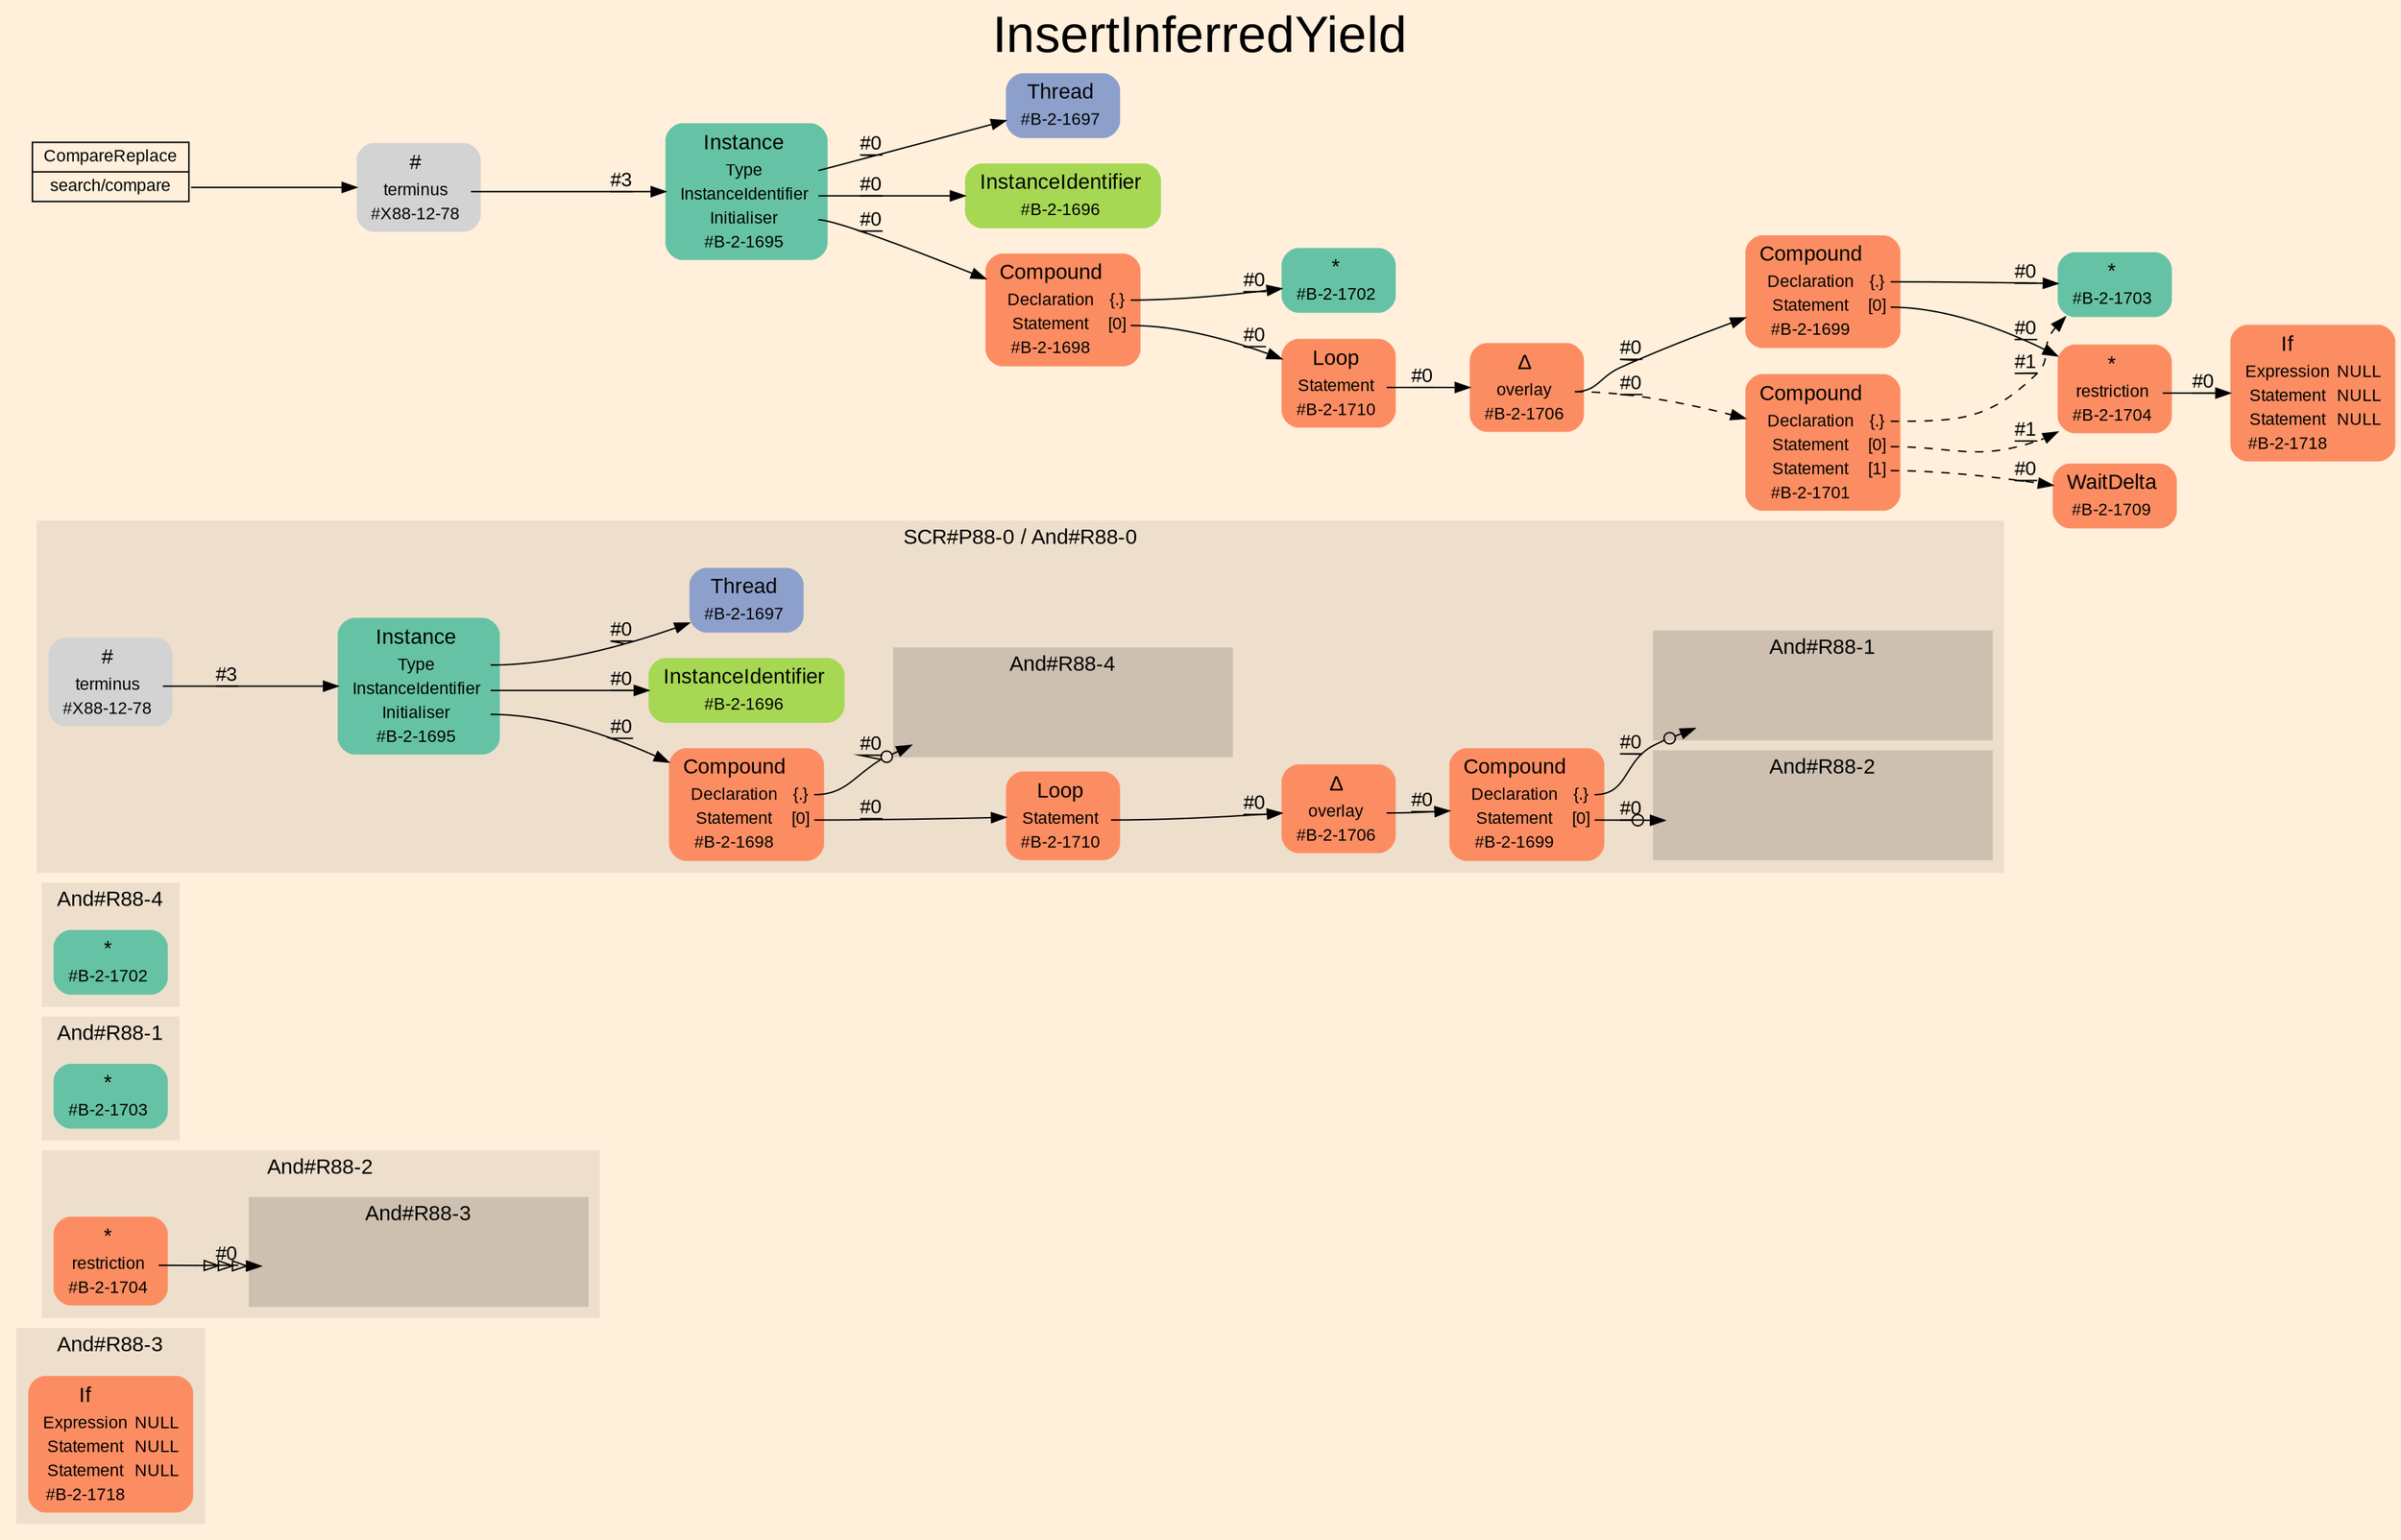 digraph "InsertInferredYield" {
label = "InsertInferredYield"
labelloc = t
fontsize = "36"
graph [
    rankdir = "LR"
    ranksep = 0.3
    bgcolor = antiquewhite1
    color = black
    fontcolor = black
    fontname = "Arial"
];
node [
    fontname = "Arial"
];
edge [
    fontname = "Arial"
];

// -------------------- figure And#R88-3 --------------------
// -------- region And#R88-3 ----------
subgraph "clusterAnd#R88-3" {
    label = "And#R88-3"
    style = "filled"
    color = antiquewhite2
    fontsize = "15"
    "And#R88-3/#B-2-1718" [
        // -------- block And#R88-3/#B-2-1718 ----------
        shape = "plaintext"
        fillcolor = "/set28/2"
        label = <<TABLE BORDER="0" CELLBORDER="0" CELLSPACING="0">
         <TR><TD><FONT POINT-SIZE="15.0">If</FONT></TD><TD></TD></TR>
         <TR><TD>Expression</TD><TD PORT="port0">NULL</TD></TR>
         <TR><TD>Statement</TD><TD PORT="port1">NULL</TD></TR>
         <TR><TD>Statement</TD><TD PORT="port2">NULL</TD></TR>
         <TR><TD>#B-2-1718</TD><TD PORT="port3"></TD></TR>
        </TABLE>>
        style = "rounded,filled"
        fontsize = "12"
    ];
    
}


// -------------------- figure And#R88-2 --------------------
// -------- region And#R88-2 ----------
subgraph "clusterAnd#R88-2" {
    label = "And#R88-2"
    style = "filled"
    color = antiquewhite2
    fontsize = "15"
    "And#R88-2/#B-2-1704" [
        // -------- block And#R88-2/#B-2-1704 ----------
        shape = "plaintext"
        fillcolor = "/set28/2"
        label = <<TABLE BORDER="0" CELLBORDER="0" CELLSPACING="0">
         <TR><TD><FONT POINT-SIZE="15.0">*</FONT></TD><TD></TD></TR>
         <TR><TD>restriction</TD><TD PORT="port0"></TD></TR>
         <TR><TD>#B-2-1704</TD><TD PORT="port1"></TD></TR>
        </TABLE>>
        style = "rounded,filled"
        fontsize = "12"
    ];
    
    // -------- region And#R88-2/And#R88-3 ----------
    subgraph "clusterAnd#R88-2/And#R88-3" {
        label = "And#R88-3"
        style = "filled"
        color = antiquewhite3
        fontsize = "15"
        "And#R88-2/And#R88-3/#B-2-1718" [
            // -------- block And#R88-2/And#R88-3/#B-2-1718 ----------
            shape = none
            fillcolor = "/set28/2"
            style = "invisible"
        ];
        
    }
    
}

"And#R88-2/#B-2-1704":port0 -> "And#R88-2/And#R88-3/#B-2-1718" [
    arrowhead="normalonormalonormalonormal"
    label = "#0"
    decorate = true
    color = black
    fontcolor = black
];


// -------------------- figure And#R88-1 --------------------
// -------- region And#R88-1 ----------
subgraph "clusterAnd#R88-1" {
    label = "And#R88-1"
    style = "filled"
    color = antiquewhite2
    fontsize = "15"
    "And#R88-1/#B-2-1703" [
        // -------- block And#R88-1/#B-2-1703 ----------
        shape = "plaintext"
        fillcolor = "/set28/1"
        label = <<TABLE BORDER="0" CELLBORDER="0" CELLSPACING="0">
         <TR><TD><FONT POINT-SIZE="15.0">*</FONT></TD><TD></TD></TR>
         <TR><TD>#B-2-1703</TD><TD PORT="port0"></TD></TR>
        </TABLE>>
        style = "rounded,filled"
        fontsize = "12"
    ];
    
}


// -------------------- figure And#R88-4 --------------------
// -------- region And#R88-4 ----------
subgraph "clusterAnd#R88-4" {
    label = "And#R88-4"
    style = "filled"
    color = antiquewhite2
    fontsize = "15"
    "And#R88-4/#B-2-1702" [
        // -------- block And#R88-4/#B-2-1702 ----------
        shape = "plaintext"
        fillcolor = "/set28/1"
        label = <<TABLE BORDER="0" CELLBORDER="0" CELLSPACING="0">
         <TR><TD><FONT POINT-SIZE="15.0">*</FONT></TD><TD></TD></TR>
         <TR><TD>#B-2-1702</TD><TD PORT="port0"></TD></TR>
        </TABLE>>
        style = "rounded,filled"
        fontsize = "12"
    ];
    
}


// -------------------- figure And#R88-0 --------------------
// -------- region And#R88-0 ----------
subgraph "clusterAnd#R88-0" {
    label = "SCR#P88-0 / And#R88-0"
    style = "filled"
    color = antiquewhite2
    fontsize = "15"
    "And#R88-0/#B-2-1697" [
        // -------- block And#R88-0/#B-2-1697 ----------
        shape = "plaintext"
        fillcolor = "/set28/3"
        label = <<TABLE BORDER="0" CELLBORDER="0" CELLSPACING="0">
         <TR><TD><FONT POINT-SIZE="15.0">Thread</FONT></TD><TD></TD></TR>
         <TR><TD>#B-2-1697</TD><TD PORT="port0"></TD></TR>
        </TABLE>>
        style = "rounded,filled"
        fontsize = "12"
    ];
    
    "And#R88-0/#B-2-1699" [
        // -------- block And#R88-0/#B-2-1699 ----------
        shape = "plaintext"
        fillcolor = "/set28/2"
        label = <<TABLE BORDER="0" CELLBORDER="0" CELLSPACING="0">
         <TR><TD><FONT POINT-SIZE="15.0">Compound</FONT></TD><TD></TD></TR>
         <TR><TD>Declaration</TD><TD PORT="port0">{.}</TD></TR>
         <TR><TD>Statement</TD><TD PORT="port1">[0]</TD></TR>
         <TR><TD>#B-2-1699</TD><TD PORT="port2"></TD></TR>
        </TABLE>>
        style = "rounded,filled"
        fontsize = "12"
    ];
    
    "And#R88-0/#B-2-1695" [
        // -------- block And#R88-0/#B-2-1695 ----------
        shape = "plaintext"
        fillcolor = "/set28/1"
        label = <<TABLE BORDER="0" CELLBORDER="0" CELLSPACING="0">
         <TR><TD><FONT POINT-SIZE="15.0">Instance</FONT></TD><TD></TD></TR>
         <TR><TD>Type</TD><TD PORT="port0"></TD></TR>
         <TR><TD>InstanceIdentifier</TD><TD PORT="port1"></TD></TR>
         <TR><TD>Initialiser</TD><TD PORT="port2"></TD></TR>
         <TR><TD>#B-2-1695</TD><TD PORT="port3"></TD></TR>
        </TABLE>>
        style = "rounded,filled"
        fontsize = "12"
    ];
    
    "And#R88-0/#B-2-1698" [
        // -------- block And#R88-0/#B-2-1698 ----------
        shape = "plaintext"
        fillcolor = "/set28/2"
        label = <<TABLE BORDER="0" CELLBORDER="0" CELLSPACING="0">
         <TR><TD><FONT POINT-SIZE="15.0">Compound</FONT></TD><TD></TD></TR>
         <TR><TD>Declaration</TD><TD PORT="port0">{.}</TD></TR>
         <TR><TD>Statement</TD><TD PORT="port1">[0]</TD></TR>
         <TR><TD>#B-2-1698</TD><TD PORT="port2"></TD></TR>
        </TABLE>>
        style = "rounded,filled"
        fontsize = "12"
    ];
    
    "And#R88-0/#B-2-1696" [
        // -------- block And#R88-0/#B-2-1696 ----------
        shape = "plaintext"
        fillcolor = "/set28/5"
        label = <<TABLE BORDER="0" CELLBORDER="0" CELLSPACING="0">
         <TR><TD><FONT POINT-SIZE="15.0">InstanceIdentifier</FONT></TD><TD></TD></TR>
         <TR><TD>#B-2-1696</TD><TD PORT="port0"></TD></TR>
        </TABLE>>
        style = "rounded,filled"
        fontsize = "12"
    ];
    
    "And#R88-0/#X88-12-78" [
        // -------- block And#R88-0/#X88-12-78 ----------
        shape = "plaintext"
        label = <<TABLE BORDER="0" CELLBORDER="0" CELLSPACING="0">
         <TR><TD><FONT POINT-SIZE="15.0">#</FONT></TD><TD></TD></TR>
         <TR><TD>terminus</TD><TD PORT="port0"></TD></TR>
         <TR><TD>#X88-12-78</TD><TD PORT="port1"></TD></TR>
        </TABLE>>
        style = "rounded,filled"
        fontsize = "12"
    ];
    
    "And#R88-0/#B-2-1710" [
        // -------- block And#R88-0/#B-2-1710 ----------
        shape = "plaintext"
        fillcolor = "/set28/2"
        label = <<TABLE BORDER="0" CELLBORDER="0" CELLSPACING="0">
         <TR><TD><FONT POINT-SIZE="15.0">Loop</FONT></TD><TD></TD></TR>
         <TR><TD>Statement</TD><TD PORT="port0"></TD></TR>
         <TR><TD>#B-2-1710</TD><TD PORT="port1"></TD></TR>
        </TABLE>>
        style = "rounded,filled"
        fontsize = "12"
    ];
    
    "And#R88-0/#B-2-1706" [
        // -------- block And#R88-0/#B-2-1706 ----------
        shape = "plaintext"
        fillcolor = "/set28/2"
        label = <<TABLE BORDER="0" CELLBORDER="0" CELLSPACING="0">
         <TR><TD><FONT POINT-SIZE="15.0">Δ</FONT></TD><TD></TD></TR>
         <TR><TD>overlay</TD><TD PORT="port0"></TD></TR>
         <TR><TD>#B-2-1706</TD><TD PORT="port1"></TD></TR>
        </TABLE>>
        style = "rounded,filled"
        fontsize = "12"
    ];
    
    // -------- region And#R88-0/And#R88-1 ----------
    subgraph "clusterAnd#R88-0/And#R88-1" {
        label = "And#R88-1"
        style = "filled"
        color = antiquewhite3
        fontsize = "15"
        "And#R88-0/And#R88-1/#B-2-1703" [
            // -------- block And#R88-0/And#R88-1/#B-2-1703 ----------
            shape = none
            fillcolor = "/set28/1"
            style = "invisible"
        ];
        
    }
    
    // -------- region And#R88-0/And#R88-2 ----------
    subgraph "clusterAnd#R88-0/And#R88-2" {
        label = "And#R88-2"
        style = "filled"
        color = antiquewhite3
        fontsize = "15"
        "And#R88-0/And#R88-2/#B-2-1704" [
            // -------- block And#R88-0/And#R88-2/#B-2-1704 ----------
            shape = none
            fillcolor = "/set28/2"
            style = "invisible"
        ];
        
    }
    
    // -------- region And#R88-0/And#R88-4 ----------
    subgraph "clusterAnd#R88-0/And#R88-4" {
        label = "And#R88-4"
        style = "filled"
        color = antiquewhite3
        fontsize = "15"
        "And#R88-0/And#R88-4/#B-2-1702" [
            // -------- block And#R88-0/And#R88-4/#B-2-1702 ----------
            shape = none
            fillcolor = "/set28/1"
            style = "invisible"
        ];
        
    }
    
}

"And#R88-0/#B-2-1699":port0 -> "And#R88-0/And#R88-1/#B-2-1703" [
    arrowhead="normalnoneodot"
    label = "#0"
    decorate = true
    color = black
    fontcolor = black
];

"And#R88-0/#B-2-1699":port1 -> "And#R88-0/And#R88-2/#B-2-1704" [
    arrowhead="normalnoneodot"
    label = "#0"
    decorate = true
    color = black
    fontcolor = black
];

"And#R88-0/#B-2-1695":port0 -> "And#R88-0/#B-2-1697" [
    label = "#0"
    decorate = true
    color = black
    fontcolor = black
];

"And#R88-0/#B-2-1695":port1 -> "And#R88-0/#B-2-1696" [
    label = "#0"
    decorate = true
    color = black
    fontcolor = black
];

"And#R88-0/#B-2-1695":port2 -> "And#R88-0/#B-2-1698" [
    label = "#0"
    decorate = true
    color = black
    fontcolor = black
];

"And#R88-0/#B-2-1698":port0 -> "And#R88-0/And#R88-4/#B-2-1702" [
    arrowhead="normalnoneodot"
    label = "#0"
    decorate = true
    color = black
    fontcolor = black
];

"And#R88-0/#B-2-1698":port1 -> "And#R88-0/#B-2-1710" [
    label = "#0"
    decorate = true
    color = black
    fontcolor = black
];

"And#R88-0/#X88-12-78":port0 -> "And#R88-0/#B-2-1695" [
    label = "#3"
    decorate = true
    color = black
    fontcolor = black
];

"And#R88-0/#B-2-1710":port0 -> "And#R88-0/#B-2-1706" [
    label = "#0"
    decorate = true
    color = black
    fontcolor = black
];

"And#R88-0/#B-2-1706":port0 -> "And#R88-0/#B-2-1699" [
    label = "#0"
    decorate = true
    color = black
    fontcolor = black
];


// -------------------- transformation figure --------------------
"CR#X88-10-88" [
    // -------- block CR#X88-10-88 ----------
    shape = "record"
    fillcolor = antiquewhite1
    label = "<fixed> CompareReplace | <port0> search/compare"
    style = "filled"
    fontsize = "12"
    color = black
    fontcolor = black
];

"#X88-12-78" [
    // -------- block #X88-12-78 ----------
    shape = "plaintext"
    label = <<TABLE BORDER="0" CELLBORDER="0" CELLSPACING="0">
     <TR><TD><FONT POINT-SIZE="15.0">#</FONT></TD><TD></TD></TR>
     <TR><TD>terminus</TD><TD PORT="port0"></TD></TR>
     <TR><TD>#X88-12-78</TD><TD PORT="port1"></TD></TR>
    </TABLE>>
    style = "rounded,filled"
    fontsize = "12"
];

"#B-2-1695" [
    // -------- block #B-2-1695 ----------
    shape = "plaintext"
    fillcolor = "/set28/1"
    label = <<TABLE BORDER="0" CELLBORDER="0" CELLSPACING="0">
     <TR><TD><FONT POINT-SIZE="15.0">Instance</FONT></TD><TD></TD></TR>
     <TR><TD>Type</TD><TD PORT="port0"></TD></TR>
     <TR><TD>InstanceIdentifier</TD><TD PORT="port1"></TD></TR>
     <TR><TD>Initialiser</TD><TD PORT="port2"></TD></TR>
     <TR><TD>#B-2-1695</TD><TD PORT="port3"></TD></TR>
    </TABLE>>
    style = "rounded,filled"
    fontsize = "12"
];

"#B-2-1697" [
    // -------- block #B-2-1697 ----------
    shape = "plaintext"
    fillcolor = "/set28/3"
    label = <<TABLE BORDER="0" CELLBORDER="0" CELLSPACING="0">
     <TR><TD><FONT POINT-SIZE="15.0">Thread</FONT></TD><TD></TD></TR>
     <TR><TD>#B-2-1697</TD><TD PORT="port0"></TD></TR>
    </TABLE>>
    style = "rounded,filled"
    fontsize = "12"
];

"#B-2-1696" [
    // -------- block #B-2-1696 ----------
    shape = "plaintext"
    fillcolor = "/set28/5"
    label = <<TABLE BORDER="0" CELLBORDER="0" CELLSPACING="0">
     <TR><TD><FONT POINT-SIZE="15.0">InstanceIdentifier</FONT></TD><TD></TD></TR>
     <TR><TD>#B-2-1696</TD><TD PORT="port0"></TD></TR>
    </TABLE>>
    style = "rounded,filled"
    fontsize = "12"
];

"#B-2-1698" [
    // -------- block #B-2-1698 ----------
    shape = "plaintext"
    fillcolor = "/set28/2"
    label = <<TABLE BORDER="0" CELLBORDER="0" CELLSPACING="0">
     <TR><TD><FONT POINT-SIZE="15.0">Compound</FONT></TD><TD></TD></TR>
     <TR><TD>Declaration</TD><TD PORT="port0">{.}</TD></TR>
     <TR><TD>Statement</TD><TD PORT="port1">[0]</TD></TR>
     <TR><TD>#B-2-1698</TD><TD PORT="port2"></TD></TR>
    </TABLE>>
    style = "rounded,filled"
    fontsize = "12"
];

"#B-2-1702" [
    // -------- block #B-2-1702 ----------
    shape = "plaintext"
    fillcolor = "/set28/1"
    label = <<TABLE BORDER="0" CELLBORDER="0" CELLSPACING="0">
     <TR><TD><FONT POINT-SIZE="15.0">*</FONT></TD><TD></TD></TR>
     <TR><TD>#B-2-1702</TD><TD PORT="port0"></TD></TR>
    </TABLE>>
    style = "rounded,filled"
    fontsize = "12"
];

"#B-2-1710" [
    // -------- block #B-2-1710 ----------
    shape = "plaintext"
    fillcolor = "/set28/2"
    label = <<TABLE BORDER="0" CELLBORDER="0" CELLSPACING="0">
     <TR><TD><FONT POINT-SIZE="15.0">Loop</FONT></TD><TD></TD></TR>
     <TR><TD>Statement</TD><TD PORT="port0"></TD></TR>
     <TR><TD>#B-2-1710</TD><TD PORT="port1"></TD></TR>
    </TABLE>>
    style = "rounded,filled"
    fontsize = "12"
];

"#B-2-1706" [
    // -------- block #B-2-1706 ----------
    shape = "plaintext"
    fillcolor = "/set28/2"
    label = <<TABLE BORDER="0" CELLBORDER="0" CELLSPACING="0">
     <TR><TD><FONT POINT-SIZE="15.0">Δ</FONT></TD><TD></TD></TR>
     <TR><TD>overlay</TD><TD PORT="port0"></TD></TR>
     <TR><TD>#B-2-1706</TD><TD PORT="port1"></TD></TR>
    </TABLE>>
    style = "rounded,filled"
    fontsize = "12"
];

"#B-2-1699" [
    // -------- block #B-2-1699 ----------
    shape = "plaintext"
    fillcolor = "/set28/2"
    label = <<TABLE BORDER="0" CELLBORDER="0" CELLSPACING="0">
     <TR><TD><FONT POINT-SIZE="15.0">Compound</FONT></TD><TD></TD></TR>
     <TR><TD>Declaration</TD><TD PORT="port0">{.}</TD></TR>
     <TR><TD>Statement</TD><TD PORT="port1">[0]</TD></TR>
     <TR><TD>#B-2-1699</TD><TD PORT="port2"></TD></TR>
    </TABLE>>
    style = "rounded,filled"
    fontsize = "12"
];

"#B-2-1703" [
    // -------- block #B-2-1703 ----------
    shape = "plaintext"
    fillcolor = "/set28/1"
    label = <<TABLE BORDER="0" CELLBORDER="0" CELLSPACING="0">
     <TR><TD><FONT POINT-SIZE="15.0">*</FONT></TD><TD></TD></TR>
     <TR><TD>#B-2-1703</TD><TD PORT="port0"></TD></TR>
    </TABLE>>
    style = "rounded,filled"
    fontsize = "12"
];

"#B-2-1704" [
    // -------- block #B-2-1704 ----------
    shape = "plaintext"
    fillcolor = "/set28/2"
    label = <<TABLE BORDER="0" CELLBORDER="0" CELLSPACING="0">
     <TR><TD><FONT POINT-SIZE="15.0">*</FONT></TD><TD></TD></TR>
     <TR><TD>restriction</TD><TD PORT="port0"></TD></TR>
     <TR><TD>#B-2-1704</TD><TD PORT="port1"></TD></TR>
    </TABLE>>
    style = "rounded,filled"
    fontsize = "12"
];

"#B-2-1718" [
    // -------- block #B-2-1718 ----------
    shape = "plaintext"
    fillcolor = "/set28/2"
    label = <<TABLE BORDER="0" CELLBORDER="0" CELLSPACING="0">
     <TR><TD><FONT POINT-SIZE="15.0">If</FONT></TD><TD></TD></TR>
     <TR><TD>Expression</TD><TD PORT="port0">NULL</TD></TR>
     <TR><TD>Statement</TD><TD PORT="port1">NULL</TD></TR>
     <TR><TD>Statement</TD><TD PORT="port2">NULL</TD></TR>
     <TR><TD>#B-2-1718</TD><TD PORT="port3"></TD></TR>
    </TABLE>>
    style = "rounded,filled"
    fontsize = "12"
];

"#B-2-1701" [
    // -------- block #B-2-1701 ----------
    shape = "plaintext"
    fillcolor = "/set28/2"
    label = <<TABLE BORDER="0" CELLBORDER="0" CELLSPACING="0">
     <TR><TD><FONT POINT-SIZE="15.0">Compound</FONT></TD><TD></TD></TR>
     <TR><TD>Declaration</TD><TD PORT="port0">{.}</TD></TR>
     <TR><TD>Statement</TD><TD PORT="port1">[0]</TD></TR>
     <TR><TD>Statement</TD><TD PORT="port2">[1]</TD></TR>
     <TR><TD>#B-2-1701</TD><TD PORT="port3"></TD></TR>
    </TABLE>>
    style = "rounded,filled"
    fontsize = "12"
];

"#B-2-1709" [
    // -------- block #B-2-1709 ----------
    shape = "plaintext"
    fillcolor = "/set28/2"
    label = <<TABLE BORDER="0" CELLBORDER="0" CELLSPACING="0">
     <TR><TD><FONT POINT-SIZE="15.0">WaitDelta</FONT></TD><TD></TD></TR>
     <TR><TD>#B-2-1709</TD><TD PORT="port0"></TD></TR>
    </TABLE>>
    style = "rounded,filled"
    fontsize = "12"
];

"CR#X88-10-88":port0 -> "#X88-12-78" [
    label = ""
    decorate = true
    color = black
    fontcolor = black
];

"#X88-12-78":port0 -> "#B-2-1695" [
    label = "#3"
    decorate = true
    color = black
    fontcolor = black
];

"#B-2-1695":port0 -> "#B-2-1697" [
    label = "#0"
    decorate = true
    color = black
    fontcolor = black
];

"#B-2-1695":port1 -> "#B-2-1696" [
    label = "#0"
    decorate = true
    color = black
    fontcolor = black
];

"#B-2-1695":port2 -> "#B-2-1698" [
    label = "#0"
    decorate = true
    color = black
    fontcolor = black
];

"#B-2-1698":port0 -> "#B-2-1702" [
    label = "#0"
    decorate = true
    color = black
    fontcolor = black
];

"#B-2-1698":port1 -> "#B-2-1710" [
    label = "#0"
    decorate = true
    color = black
    fontcolor = black
];

"#B-2-1710":port0 -> "#B-2-1706" [
    label = "#0"
    decorate = true
    color = black
    fontcolor = black
];

"#B-2-1706":port0 -> "#B-2-1699" [
    label = "#0"
    decorate = true
    color = black
    fontcolor = black
];

"#B-2-1706":port0 -> "#B-2-1701" [
    style="dashed"
    label = "#0"
    decorate = true
    color = black
    fontcolor = black
];

"#B-2-1699":port0 -> "#B-2-1703" [
    label = "#0"
    decorate = true
    color = black
    fontcolor = black
];

"#B-2-1699":port1 -> "#B-2-1704" [
    label = "#0"
    decorate = true
    color = black
    fontcolor = black
];

"#B-2-1704":port0 -> "#B-2-1718" [
    label = "#0"
    decorate = true
    color = black
    fontcolor = black
];

"#B-2-1701":port0 -> "#B-2-1703" [
    style="dashed"
    label = "#1"
    decorate = true
    color = black
    fontcolor = black
];

"#B-2-1701":port1 -> "#B-2-1704" [
    style="dashed"
    label = "#1"
    decorate = true
    color = black
    fontcolor = black
];

"#B-2-1701":port2 -> "#B-2-1709" [
    style="dashed"
    label = "#0"
    decorate = true
    color = black
    fontcolor = black
];


}
